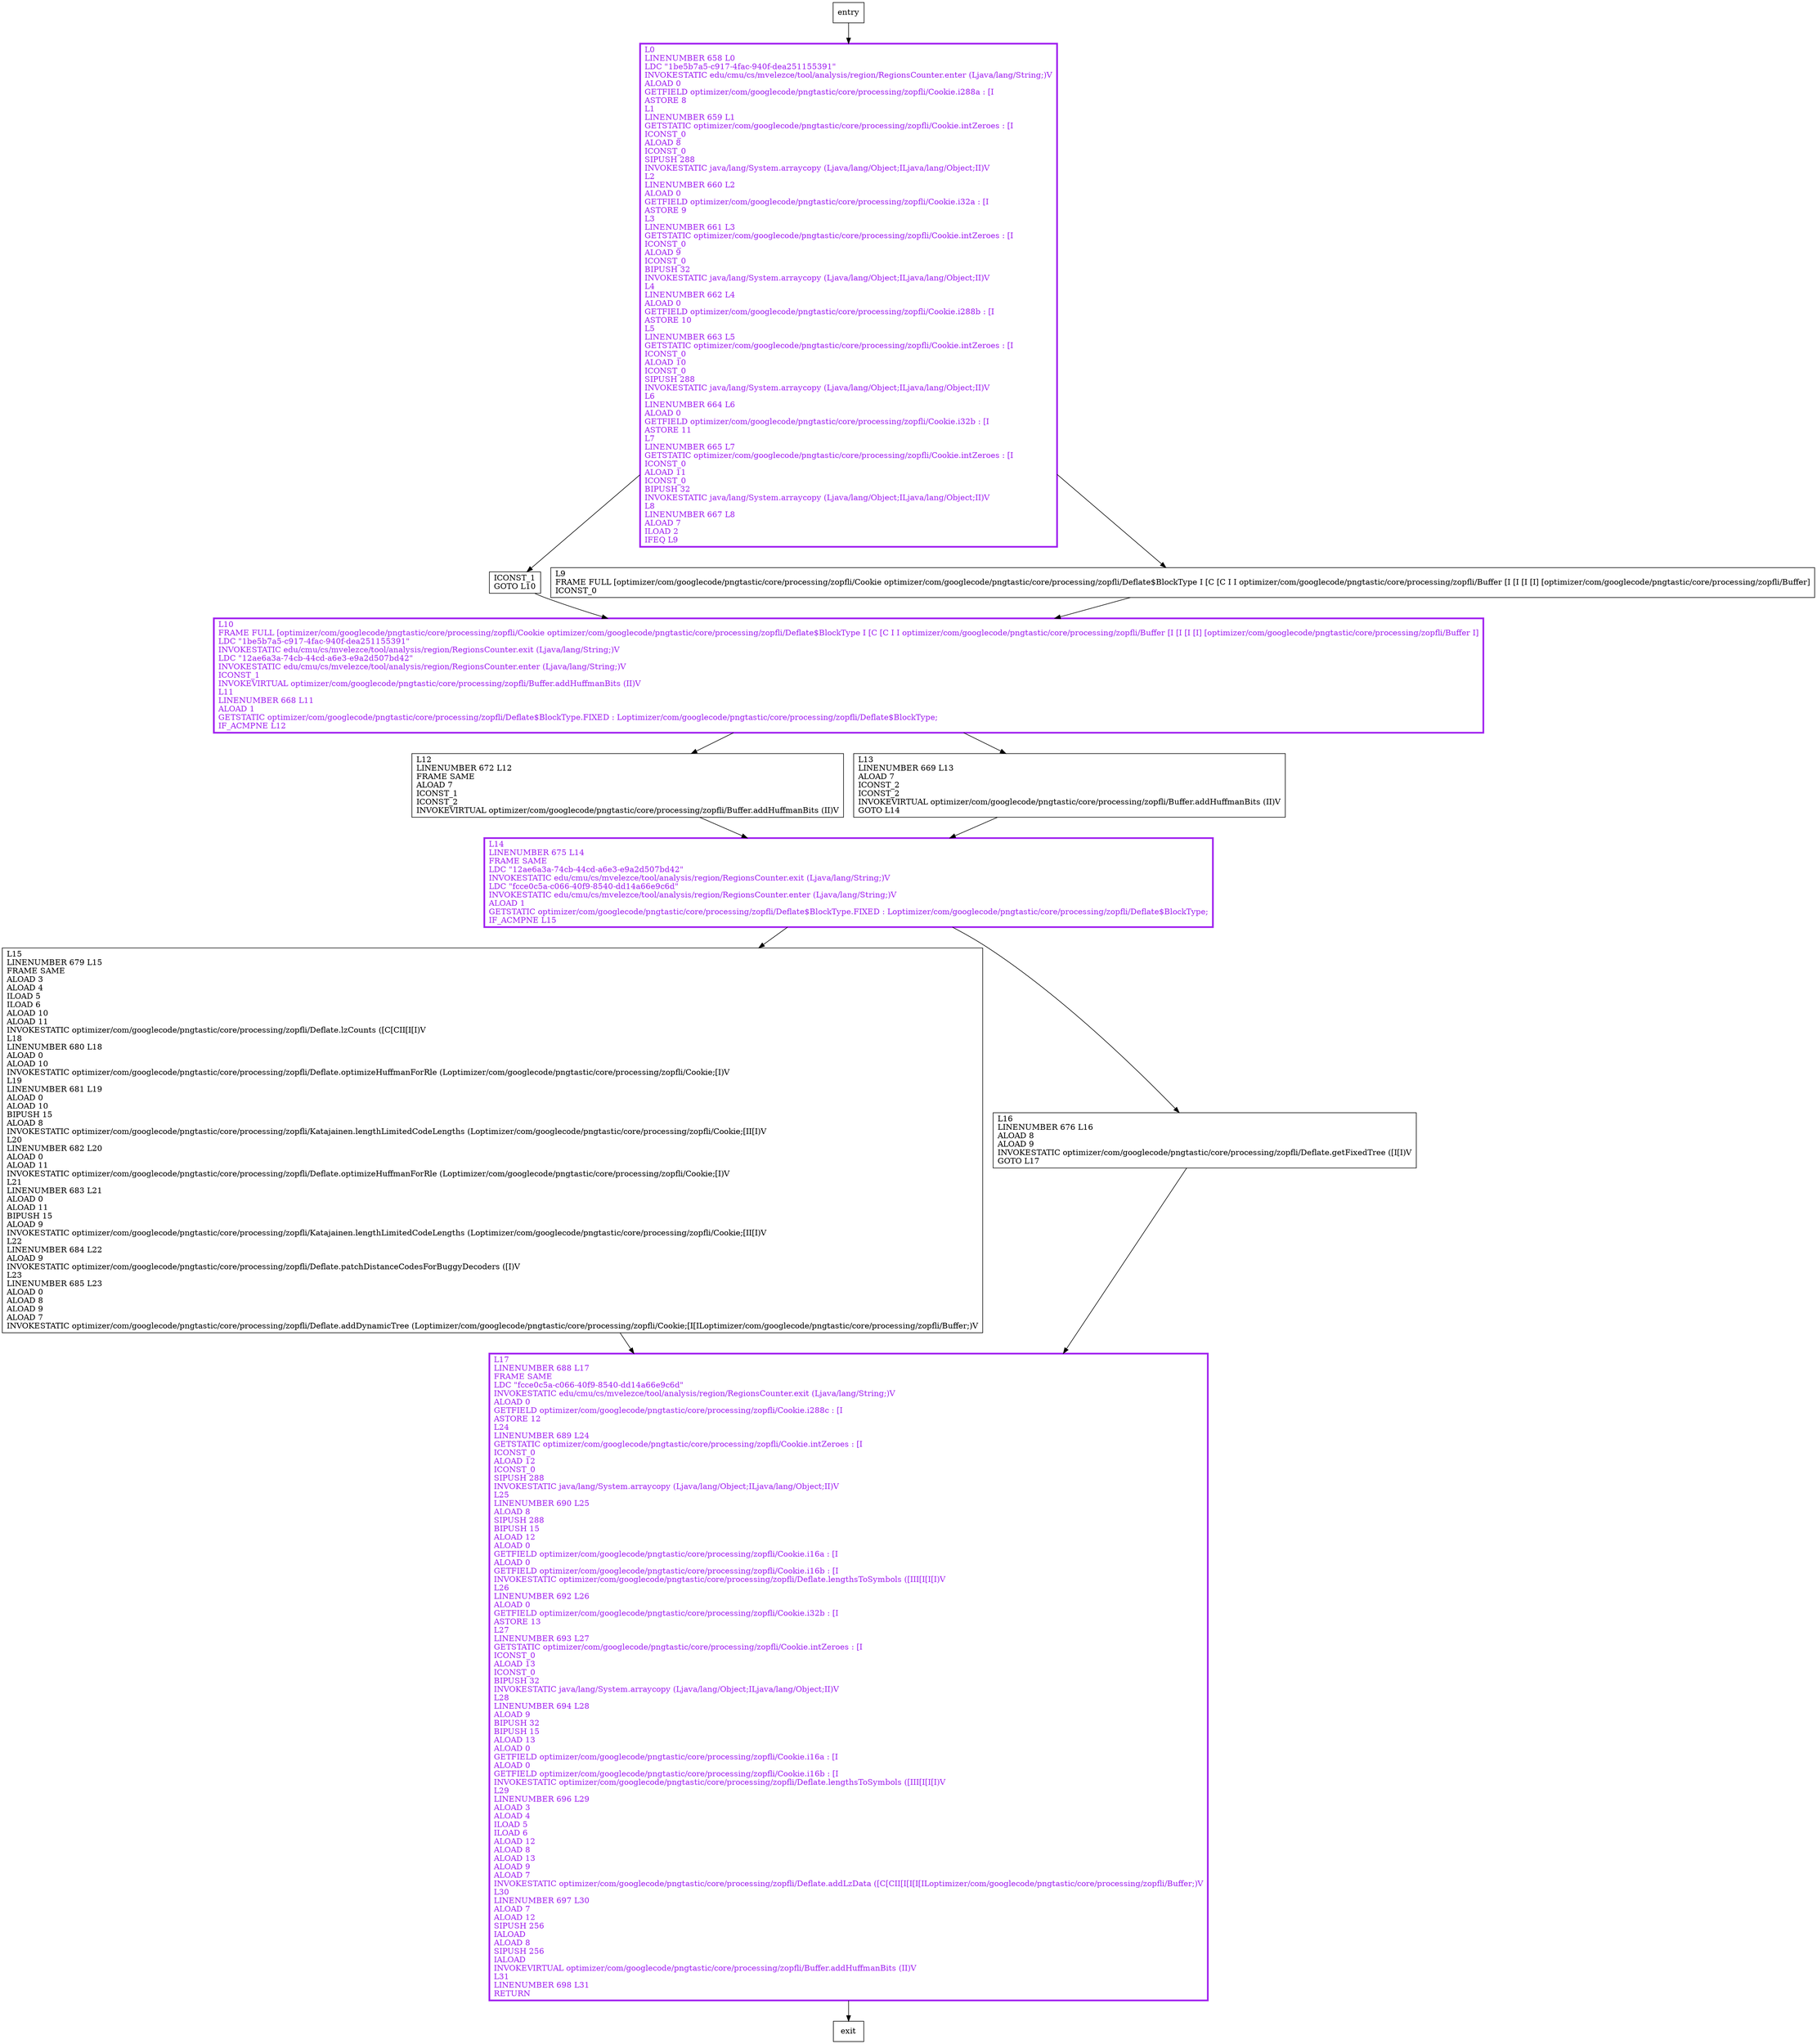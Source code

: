digraph addLzBlock {
node [shape=record];
530770657 [label="L14\lLINENUMBER 675 L14\lFRAME SAME\lLDC \"12ae6a3a-74cb-44cd-a6e3-e9a2d507bd42\"\lINVOKESTATIC edu/cmu/cs/mvelezce/tool/analysis/region/RegionsCounter.exit (Ljava/lang/String;)V\lLDC \"fcce0c5a-c066-40f9-8540-dd14a66e9c6d\"\lINVOKESTATIC edu/cmu/cs/mvelezce/tool/analysis/region/RegionsCounter.enter (Ljava/lang/String;)V\lALOAD 1\lGETSTATIC optimizer/com/googlecode/pngtastic/core/processing/zopfli/Deflate$BlockType.FIXED : Loptimizer/com/googlecode/pngtastic/core/processing/zopfli/Deflate$BlockType;\lIF_ACMPNE L15\l"];
511950636 [label="ICONST_1\lGOTO L10\l"];
955245127 [label="L12\lLINENUMBER 672 L12\lFRAME SAME\lALOAD 7\lICONST_1\lICONST_2\lINVOKEVIRTUAL optimizer/com/googlecode/pngtastic/core/processing/zopfli/Buffer.addHuffmanBits (II)V\l"];
475749529 [label="L13\lLINENUMBER 669 L13\lALOAD 7\lICONST_2\lICONST_2\lINVOKEVIRTUAL optimizer/com/googlecode/pngtastic/core/processing/zopfli/Buffer.addHuffmanBits (II)V\lGOTO L14\l"];
1721794487 [label="L10\lFRAME FULL [optimizer/com/googlecode/pngtastic/core/processing/zopfli/Cookie optimizer/com/googlecode/pngtastic/core/processing/zopfli/Deflate$BlockType I [C [C I I optimizer/com/googlecode/pngtastic/core/processing/zopfli/Buffer [I [I [I [I] [optimizer/com/googlecode/pngtastic/core/processing/zopfli/Buffer I]\lLDC \"1be5b7a5-c917-4fac-940f-dea251155391\"\lINVOKESTATIC edu/cmu/cs/mvelezce/tool/analysis/region/RegionsCounter.exit (Ljava/lang/String;)V\lLDC \"12ae6a3a-74cb-44cd-a6e3-e9a2d507bd42\"\lINVOKESTATIC edu/cmu/cs/mvelezce/tool/analysis/region/RegionsCounter.enter (Ljava/lang/String;)V\lICONST_1\lINVOKEVIRTUAL optimizer/com/googlecode/pngtastic/core/processing/zopfli/Buffer.addHuffmanBits (II)V\lL11\lLINENUMBER 668 L11\lALOAD 1\lGETSTATIC optimizer/com/googlecode/pngtastic/core/processing/zopfli/Deflate$BlockType.FIXED : Loptimizer/com/googlecode/pngtastic/core/processing/zopfli/Deflate$BlockType;\lIF_ACMPNE L12\l"];
2056942437 [label="L15\lLINENUMBER 679 L15\lFRAME SAME\lALOAD 3\lALOAD 4\lILOAD 5\lILOAD 6\lALOAD 10\lALOAD 11\lINVOKESTATIC optimizer/com/googlecode/pngtastic/core/processing/zopfli/Deflate.lzCounts ([C[CII[I[I)V\lL18\lLINENUMBER 680 L18\lALOAD 0\lALOAD 10\lINVOKESTATIC optimizer/com/googlecode/pngtastic/core/processing/zopfli/Deflate.optimizeHuffmanForRle (Loptimizer/com/googlecode/pngtastic/core/processing/zopfli/Cookie;[I)V\lL19\lLINENUMBER 681 L19\lALOAD 0\lALOAD 10\lBIPUSH 15\lALOAD 8\lINVOKESTATIC optimizer/com/googlecode/pngtastic/core/processing/zopfli/Katajainen.lengthLimitedCodeLengths (Loptimizer/com/googlecode/pngtastic/core/processing/zopfli/Cookie;[II[I)V\lL20\lLINENUMBER 682 L20\lALOAD 0\lALOAD 11\lINVOKESTATIC optimizer/com/googlecode/pngtastic/core/processing/zopfli/Deflate.optimizeHuffmanForRle (Loptimizer/com/googlecode/pngtastic/core/processing/zopfli/Cookie;[I)V\lL21\lLINENUMBER 683 L21\lALOAD 0\lALOAD 11\lBIPUSH 15\lALOAD 9\lINVOKESTATIC optimizer/com/googlecode/pngtastic/core/processing/zopfli/Katajainen.lengthLimitedCodeLengths (Loptimizer/com/googlecode/pngtastic/core/processing/zopfli/Cookie;[II[I)V\lL22\lLINENUMBER 684 L22\lALOAD 9\lINVOKESTATIC optimizer/com/googlecode/pngtastic/core/processing/zopfli/Deflate.patchDistanceCodesForBuggyDecoders ([I)V\lL23\lLINENUMBER 685 L23\lALOAD 0\lALOAD 8\lALOAD 9\lALOAD 7\lINVOKESTATIC optimizer/com/googlecode/pngtastic/core/processing/zopfli/Deflate.addDynamicTree (Loptimizer/com/googlecode/pngtastic/core/processing/zopfli/Cookie;[I[ILoptimizer/com/googlecode/pngtastic/core/processing/zopfli/Buffer;)V\l"];
2078013802 [label="L9\lFRAME FULL [optimizer/com/googlecode/pngtastic/core/processing/zopfli/Cookie optimizer/com/googlecode/pngtastic/core/processing/zopfli/Deflate$BlockType I [C [C I I optimizer/com/googlecode/pngtastic/core/processing/zopfli/Buffer [I [I [I [I] [optimizer/com/googlecode/pngtastic/core/processing/zopfli/Buffer]\lICONST_0\l"];
1025530795 [label="L16\lLINENUMBER 676 L16\lALOAD 8\lALOAD 9\lINVOKESTATIC optimizer/com/googlecode/pngtastic/core/processing/zopfli/Deflate.getFixedTree ([I[I)V\lGOTO L17\l"];
2077849346 [label="L17\lLINENUMBER 688 L17\lFRAME SAME\lLDC \"fcce0c5a-c066-40f9-8540-dd14a66e9c6d\"\lINVOKESTATIC edu/cmu/cs/mvelezce/tool/analysis/region/RegionsCounter.exit (Ljava/lang/String;)V\lALOAD 0\lGETFIELD optimizer/com/googlecode/pngtastic/core/processing/zopfli/Cookie.i288c : [I\lASTORE 12\lL24\lLINENUMBER 689 L24\lGETSTATIC optimizer/com/googlecode/pngtastic/core/processing/zopfli/Cookie.intZeroes : [I\lICONST_0\lALOAD 12\lICONST_0\lSIPUSH 288\lINVOKESTATIC java/lang/System.arraycopy (Ljava/lang/Object;ILjava/lang/Object;II)V\lL25\lLINENUMBER 690 L25\lALOAD 8\lSIPUSH 288\lBIPUSH 15\lALOAD 12\lALOAD 0\lGETFIELD optimizer/com/googlecode/pngtastic/core/processing/zopfli/Cookie.i16a : [I\lALOAD 0\lGETFIELD optimizer/com/googlecode/pngtastic/core/processing/zopfli/Cookie.i16b : [I\lINVOKESTATIC optimizer/com/googlecode/pngtastic/core/processing/zopfli/Deflate.lengthsToSymbols ([III[I[I[I)V\lL26\lLINENUMBER 692 L26\lALOAD 0\lGETFIELD optimizer/com/googlecode/pngtastic/core/processing/zopfli/Cookie.i32b : [I\lASTORE 13\lL27\lLINENUMBER 693 L27\lGETSTATIC optimizer/com/googlecode/pngtastic/core/processing/zopfli/Cookie.intZeroes : [I\lICONST_0\lALOAD 13\lICONST_0\lBIPUSH 32\lINVOKESTATIC java/lang/System.arraycopy (Ljava/lang/Object;ILjava/lang/Object;II)V\lL28\lLINENUMBER 694 L28\lALOAD 9\lBIPUSH 32\lBIPUSH 15\lALOAD 13\lALOAD 0\lGETFIELD optimizer/com/googlecode/pngtastic/core/processing/zopfli/Cookie.i16a : [I\lALOAD 0\lGETFIELD optimizer/com/googlecode/pngtastic/core/processing/zopfli/Cookie.i16b : [I\lINVOKESTATIC optimizer/com/googlecode/pngtastic/core/processing/zopfli/Deflate.lengthsToSymbols ([III[I[I[I)V\lL29\lLINENUMBER 696 L29\lALOAD 3\lALOAD 4\lILOAD 5\lILOAD 6\lALOAD 12\lALOAD 8\lALOAD 13\lALOAD 9\lALOAD 7\lINVOKESTATIC optimizer/com/googlecode/pngtastic/core/processing/zopfli/Deflate.addLzData ([C[CII[I[I[I[ILoptimizer/com/googlecode/pngtastic/core/processing/zopfli/Buffer;)V\lL30\lLINENUMBER 697 L30\lALOAD 7\lALOAD 12\lSIPUSH 256\lIALOAD\lALOAD 8\lSIPUSH 256\lIALOAD\lINVOKEVIRTUAL optimizer/com/googlecode/pngtastic/core/processing/zopfli/Buffer.addHuffmanBits (II)V\lL31\lLINENUMBER 698 L31\lRETURN\l"];
2064949412 [label="L0\lLINENUMBER 658 L0\lLDC \"1be5b7a5-c917-4fac-940f-dea251155391\"\lINVOKESTATIC edu/cmu/cs/mvelezce/tool/analysis/region/RegionsCounter.enter (Ljava/lang/String;)V\lALOAD 0\lGETFIELD optimizer/com/googlecode/pngtastic/core/processing/zopfli/Cookie.i288a : [I\lASTORE 8\lL1\lLINENUMBER 659 L1\lGETSTATIC optimizer/com/googlecode/pngtastic/core/processing/zopfli/Cookie.intZeroes : [I\lICONST_0\lALOAD 8\lICONST_0\lSIPUSH 288\lINVOKESTATIC java/lang/System.arraycopy (Ljava/lang/Object;ILjava/lang/Object;II)V\lL2\lLINENUMBER 660 L2\lALOAD 0\lGETFIELD optimizer/com/googlecode/pngtastic/core/processing/zopfli/Cookie.i32a : [I\lASTORE 9\lL3\lLINENUMBER 661 L3\lGETSTATIC optimizer/com/googlecode/pngtastic/core/processing/zopfli/Cookie.intZeroes : [I\lICONST_0\lALOAD 9\lICONST_0\lBIPUSH 32\lINVOKESTATIC java/lang/System.arraycopy (Ljava/lang/Object;ILjava/lang/Object;II)V\lL4\lLINENUMBER 662 L4\lALOAD 0\lGETFIELD optimizer/com/googlecode/pngtastic/core/processing/zopfli/Cookie.i288b : [I\lASTORE 10\lL5\lLINENUMBER 663 L5\lGETSTATIC optimizer/com/googlecode/pngtastic/core/processing/zopfli/Cookie.intZeroes : [I\lICONST_0\lALOAD 10\lICONST_0\lSIPUSH 288\lINVOKESTATIC java/lang/System.arraycopy (Ljava/lang/Object;ILjava/lang/Object;II)V\lL6\lLINENUMBER 664 L6\lALOAD 0\lGETFIELD optimizer/com/googlecode/pngtastic/core/processing/zopfli/Cookie.i32b : [I\lASTORE 11\lL7\lLINENUMBER 665 L7\lGETSTATIC optimizer/com/googlecode/pngtastic/core/processing/zopfli/Cookie.intZeroes : [I\lICONST_0\lALOAD 11\lICONST_0\lBIPUSH 32\lINVOKESTATIC java/lang/System.arraycopy (Ljava/lang/Object;ILjava/lang/Object;II)V\lL8\lLINENUMBER 667 L8\lALOAD 7\lILOAD 2\lIFEQ L9\l"];
entry;
exit;
511950636 -> 1721794487;
1721794487 -> 955245127;
1721794487 -> 475749529;
530770657 -> 2056942437;
530770657 -> 1025530795;
entry -> 2064949412;
955245127 -> 530770657;
475749529 -> 530770657;
2056942437 -> 2077849346;
2078013802 -> 1721794487;
1025530795 -> 2077849346;
2077849346 -> exit;
2064949412 -> 511950636;
2064949412 -> 2078013802;
530770657[fontcolor="purple", penwidth=3, color="purple"];
1721794487[fontcolor="purple", penwidth=3, color="purple"];
2077849346[fontcolor="purple", penwidth=3, color="purple"];
2064949412[fontcolor="purple", penwidth=3, color="purple"];
}
